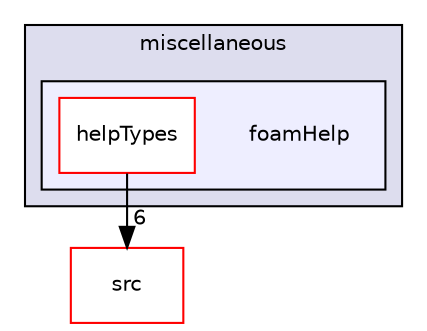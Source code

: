digraph "applications/utilities/miscellaneous/foamHelp" {
  bgcolor=transparent;
  compound=true
  node [ fontsize="10", fontname="Helvetica"];
  edge [ labelfontsize="10", labelfontname="Helvetica"];
  subgraph clusterdir_3210494cbdf79b7f44b411965daadab0 {
    graph [ bgcolor="#ddddee", pencolor="black", label="miscellaneous" fontname="Helvetica", fontsize="10", URL="dir_3210494cbdf79b7f44b411965daadab0.html"]
  subgraph clusterdir_e9b197d08dffbad36b1bd7288f9a5cd0 {
    graph [ bgcolor="#eeeeff", pencolor="black", label="" URL="dir_e9b197d08dffbad36b1bd7288f9a5cd0.html"];
    dir_e9b197d08dffbad36b1bd7288f9a5cd0 [shape=plaintext label="foamHelp"];
    dir_b5fb8d533a2553de813871c14cde32df [shape=box label="helpTypes" color="red" fillcolor="white" style="filled" URL="dir_b5fb8d533a2553de813871c14cde32df.html"];
  }
  }
  dir_68267d1309a1af8e8297ef4c3efbcdba [shape=box label="src" color="red" URL="dir_68267d1309a1af8e8297ef4c3efbcdba.html"];
  dir_b5fb8d533a2553de813871c14cde32df->dir_68267d1309a1af8e8297ef4c3efbcdba [headlabel="6", labeldistance=1.5 headhref="dir_000611_000736.html"];
}
